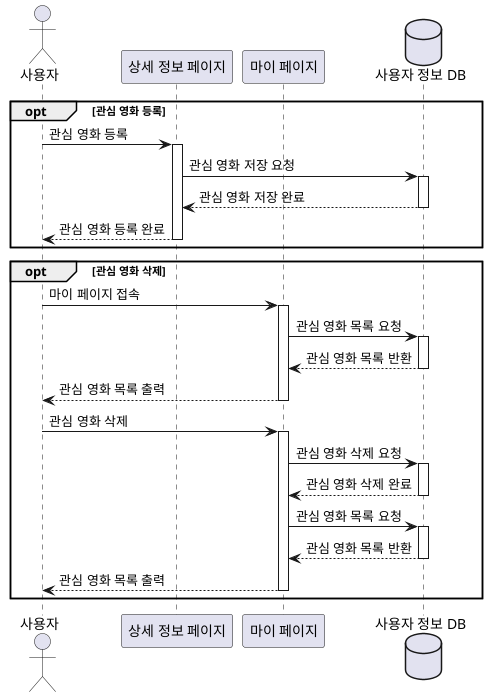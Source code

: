 @startuml

actor "사용자" as user
participant "상세 정보 페이지" as detailPage
participant "마이 페이지" as myPage
database "사용자 정보 DB" as db

opt 관심 영화 등록
user -> detailPage : 관심 영화 등록
activate detailPage
detailPage -> db : 관심 영화 저장 요청
activate db
db --> detailPage : 관심 영화 저장 완료
deactivate db
detailPage --> user : 관심 영화 등록 완료
deactivate detailPage
end

opt 관심 영화 삭제
user -> myPage : 마이 페이지 접속
activate myPage
myPage -> db : 관심 영화 목록 요청
activate db
db --> myPage : 관심 영화 목록 반환
deactivate db
myPage --> user : 관심 영화 목록 출력
deactivate myPage

user -> myPage : 관심 영화 삭제
activate myPage
myPage -> db : 관심 영화 삭제 요청
activate db
db --> myPage : 관심 영화 삭제 완료
deactivate db
myPage -> db : 관심 영화 목록 요청
activate db
db --> myPage : 관심 영화 목록 반환
deactivate db
myPage --> user : 관심 영화 목록 출력
deactivate myPage
end

@enduml
